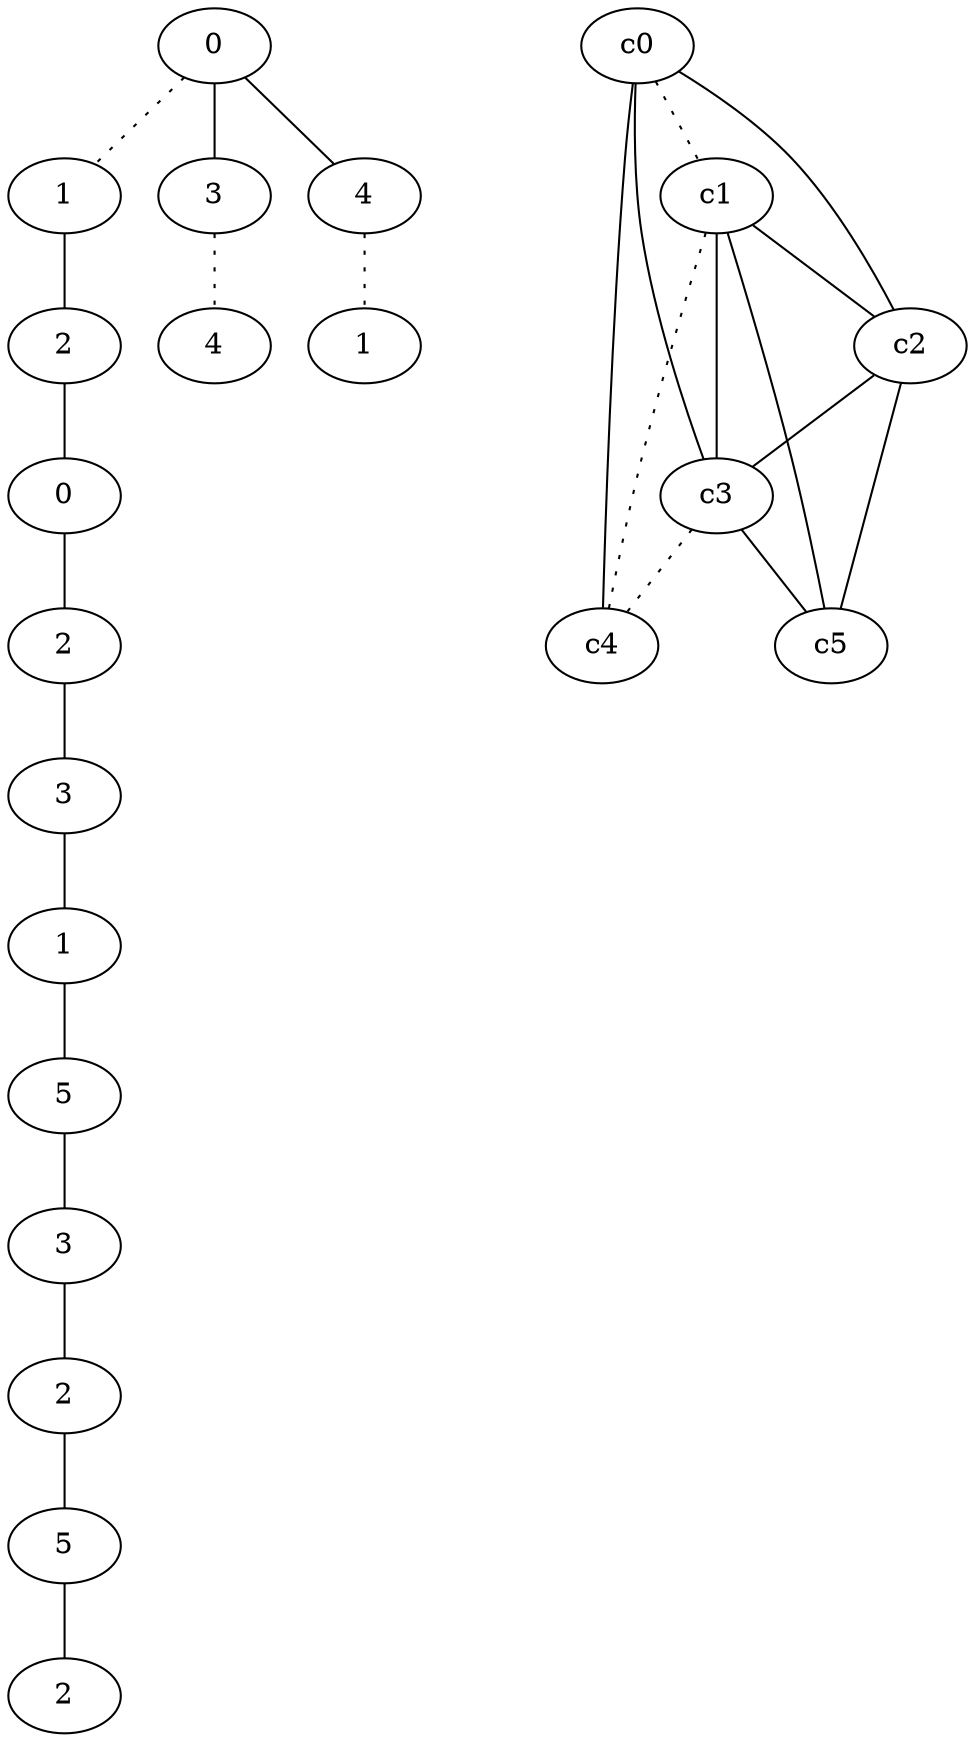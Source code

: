 graph {
a0[label=0];
a1[label=1];
a2[label=2];
a3[label=0];
a4[label=2];
a5[label=3];
a6[label=1];
a7[label=5];
a8[label=3];
a9[label=2];
a10[label=5];
a11[label=2];
a12[label=3];
a13[label=4];
a14[label=4];
a15[label=1];
a0 -- a1 [style=dotted];
a0 -- a12;
a0 -- a14;
a1 -- a2;
a2 -- a3;
a3 -- a4;
a4 -- a5;
a5 -- a6;
a6 -- a7;
a7 -- a8;
a8 -- a9;
a9 -- a10;
a10 -- a11;
a12 -- a13 [style=dotted];
a14 -- a15 [style=dotted];
c0 -- c1 [style=dotted];
c0 -- c2;
c0 -- c3;
c0 -- c4;
c1 -- c2;
c1 -- c3;
c1 -- c4 [style=dotted];
c1 -- c5;
c2 -- c3;
c2 -- c5;
c3 -- c4 [style=dotted];
c3 -- c5;
}
